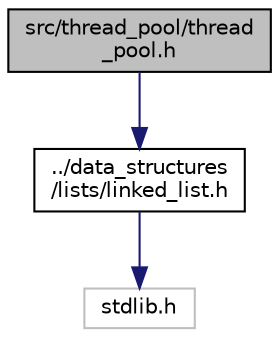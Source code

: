 digraph "src/thread_pool/thread_pool.h"
{
 // LATEX_PDF_SIZE
  edge [fontname="Helvetica",fontsize="10",labelfontname="Helvetica",labelfontsize="10"];
  node [fontname="Helvetica",fontsize="10",shape=record];
  Node1 [label="src/thread_pool/thread\l_pool.h",height=0.2,width=0.4,color="black", fillcolor="grey75", style="filled", fontcolor="black",tooltip="Threadpool implementaion."];
  Node1 -> Node2 [color="midnightblue",fontsize="10",style="solid",fontname="Helvetica"];
  Node2 [label="../data_structures\l/lists/linked_list.h",height=0.2,width=0.4,color="black", fillcolor="white", style="filled",URL="$linked__list_8h_source.html",tooltip=" "];
  Node2 -> Node3 [color="midnightblue",fontsize="10",style="solid",fontname="Helvetica"];
  Node3 [label="stdlib.h",height=0.2,width=0.4,color="grey75", fillcolor="white", style="filled",tooltip=" "];
}

